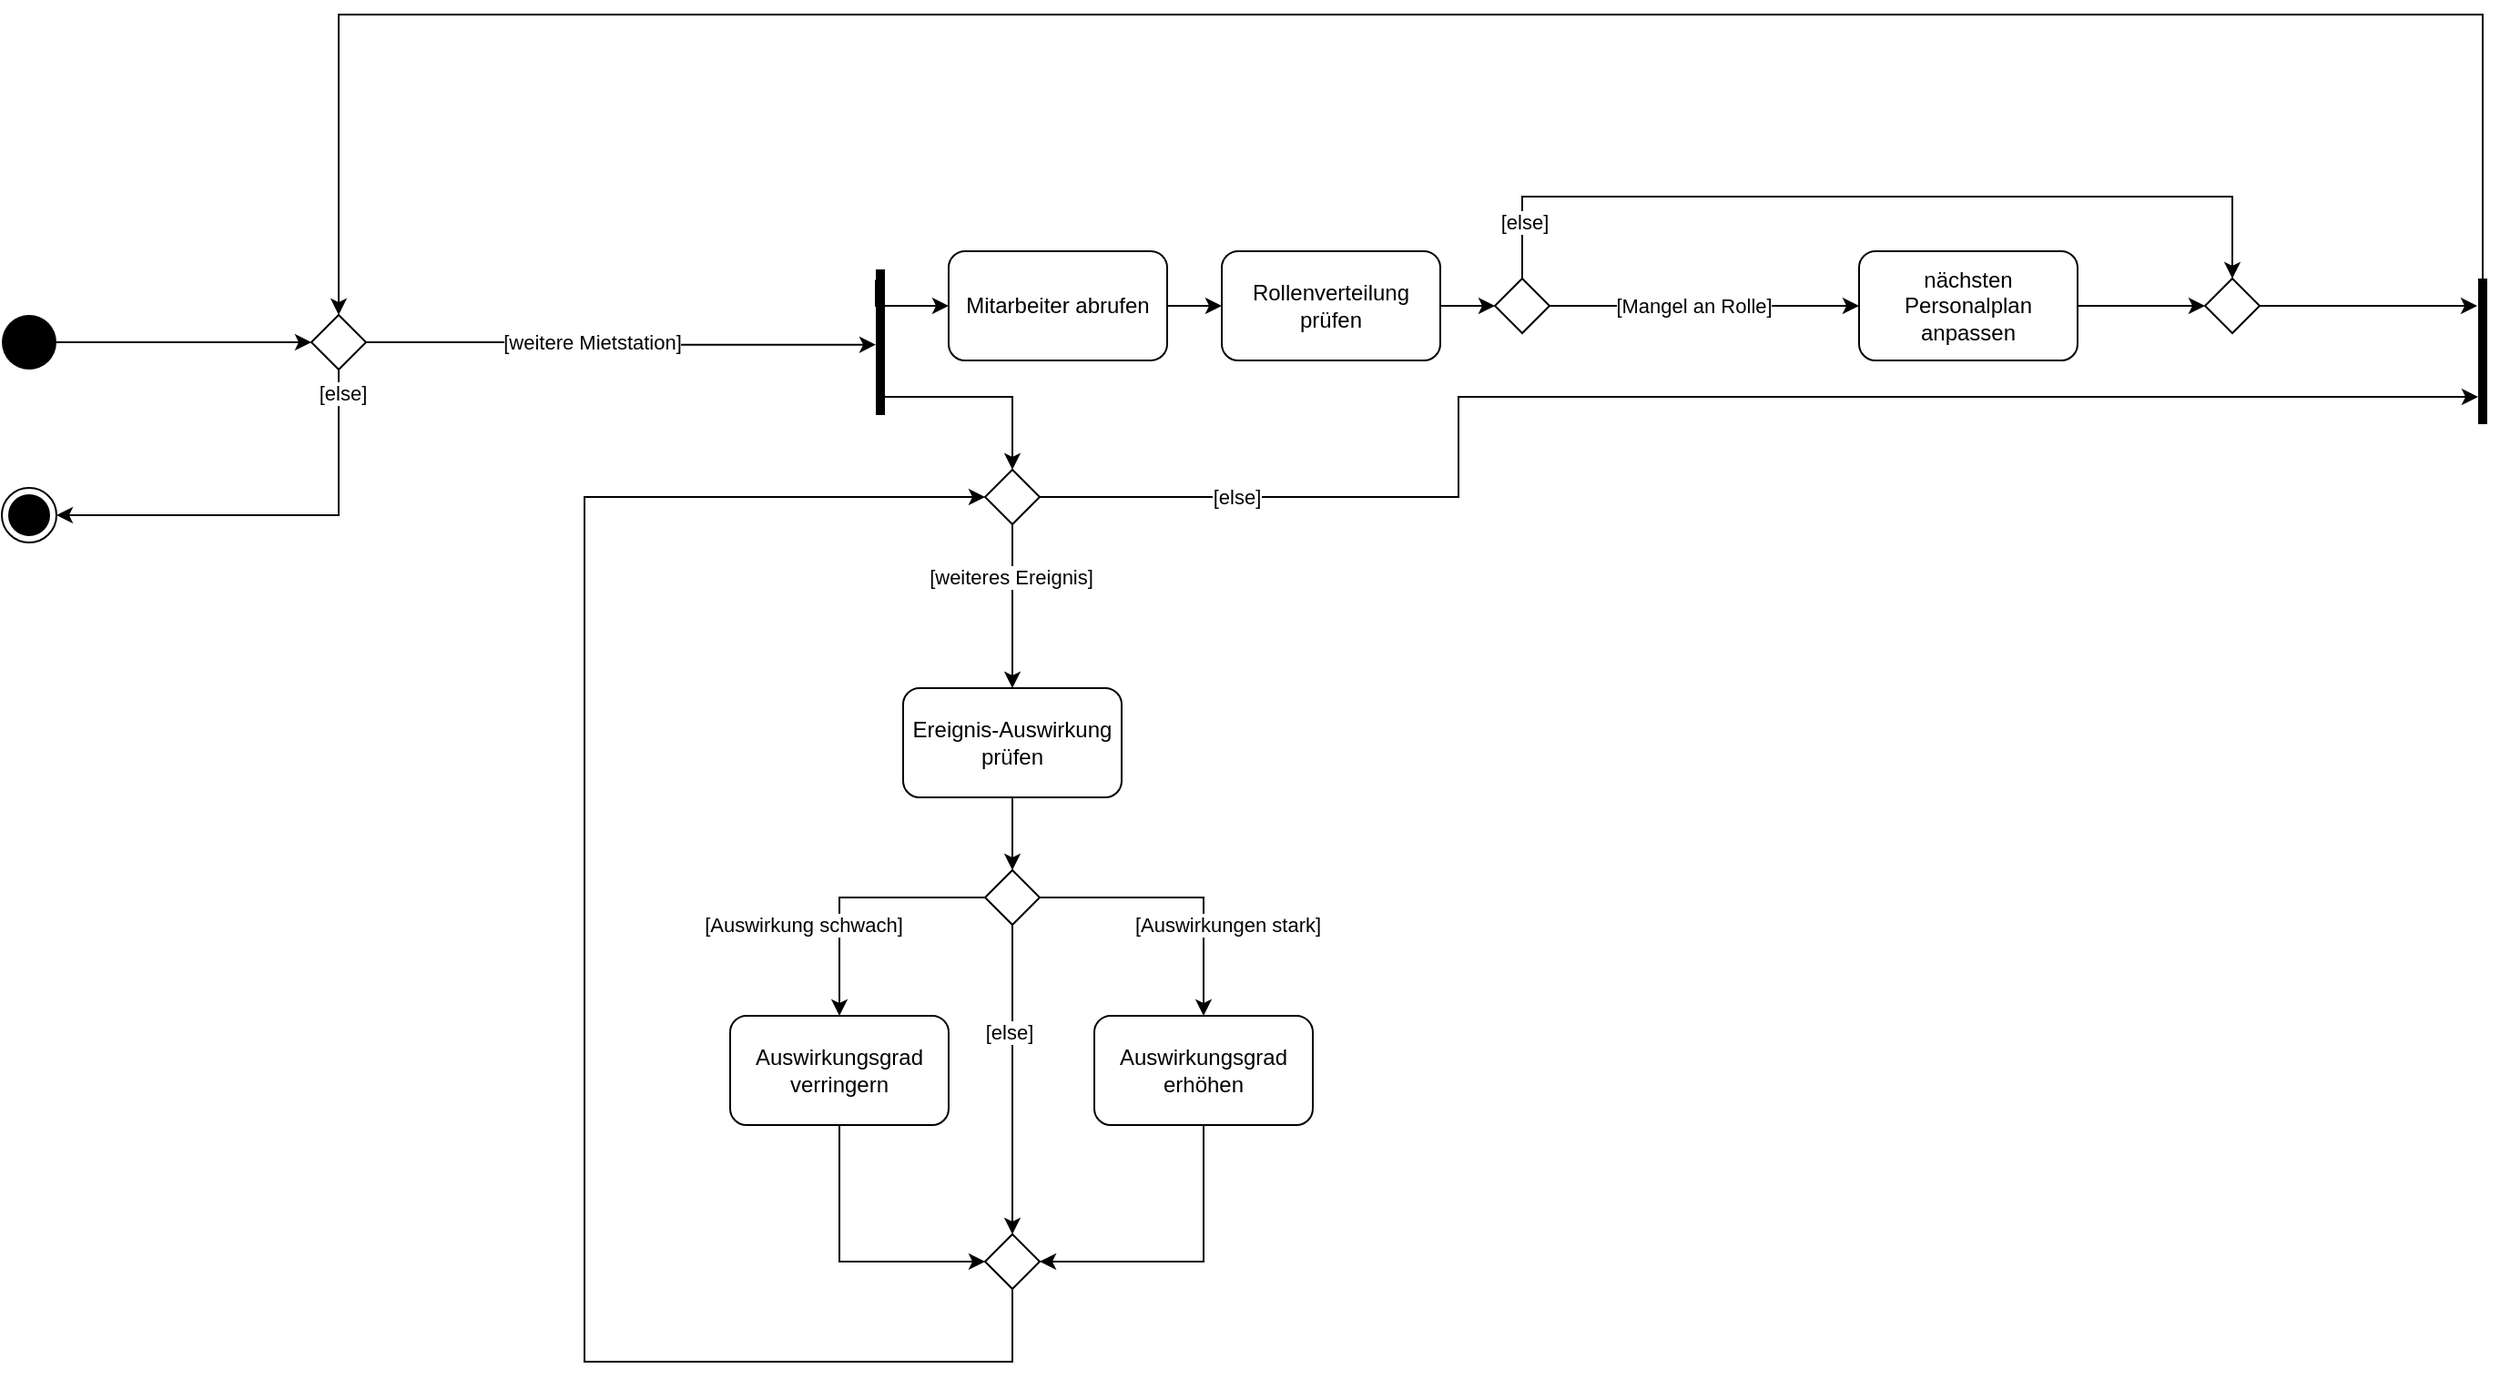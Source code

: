 <mxfile version="16.1.2" type="device"><diagram id="t8r6jcbtjAoI4g5qHGz0" name="Page-1"><mxGraphModel dx="2531" dy="1596" grid="1" gridSize="10" guides="1" tooltips="1" connect="1" arrows="1" fold="1" page="1" pageScale="1" pageWidth="1600" pageHeight="900" math="0" shadow="0"><root><mxCell id="0"/><mxCell id="1" parent="0"/><mxCell id="XjKsUI63GCD_gRbRc7GC-7" style="edgeStyle=orthogonalEdgeStyle;rounded=0;orthogonalLoop=1;jettySize=auto;html=1;entryX=0;entryY=0.5;entryDx=0;entryDy=0;" parent="1" source="XjKsUI63GCD_gRbRc7GC-1" target="aIQ8BcRoHdl1CTgyYBR8-4" edge="1"><mxGeometry relative="1" as="geometry"><mxPoint x="230" y="300" as="targetPoint"/></mxGeometry></mxCell><mxCell id="XjKsUI63GCD_gRbRc7GC-1" value="" style="ellipse;fillColor=#000000;strokeColor=none;" parent="1" vertex="1"><mxGeometry x="60" y="285" width="30" height="30" as="geometry"/></mxCell><mxCell id="XjKsUI63GCD_gRbRc7GC-2" value="" style="ellipse;html=1;shape=endState;fillColor=#000000;strokeColor=#000000;" parent="1" vertex="1"><mxGeometry x="60" y="380" width="30" height="30" as="geometry"/></mxCell><mxCell id="XjKsUI63GCD_gRbRc7GC-26" style="edgeStyle=orthogonalEdgeStyle;rounded=0;orthogonalLoop=1;jettySize=auto;html=1;entryX=1;entryY=0.5;entryDx=0;entryDy=0;exitX=0.5;exitY=0;exitDx=0;exitDy=0;" parent="1" source="aIQ8BcRoHdl1CTgyYBR8-4" target="XjKsUI63GCD_gRbRc7GC-2" edge="1"><mxGeometry relative="1" as="geometry"><Array as="points"><mxPoint x="245" y="395"/></Array><mxPoint x="245" y="285" as="sourcePoint"/></mxGeometry></mxCell><mxCell id="XjKsUI63GCD_gRbRc7GC-28" value="[else]" style="edgeLabel;html=1;align=center;verticalAlign=middle;resizable=0;points=[];" parent="XjKsUI63GCD_gRbRc7GC-26" vertex="1" connectable="0"><mxGeometry x="-0.681" y="2" relative="1" as="geometry"><mxPoint as="offset"/></mxGeometry></mxCell><mxCell id="aIQ8BcRoHdl1CTgyYBR8-7" value="" style="edgeStyle=orthogonalEdgeStyle;rounded=0;orthogonalLoop=1;jettySize=auto;html=1;entryX=0;entryY=0.517;entryDx=0;entryDy=0;entryPerimeter=0;" parent="1" source="aIQ8BcRoHdl1CTgyYBR8-4" target="aIQ8BcRoHdl1CTgyYBR8-9" edge="1"><mxGeometry relative="1" as="geometry"><mxPoint x="530" y="300" as="targetPoint"/></mxGeometry></mxCell><mxCell id="aIQ8BcRoHdl1CTgyYBR8-8" value="[weitere Mietstation]" style="edgeLabel;html=1;align=center;verticalAlign=middle;resizable=0;points=[];" parent="aIQ8BcRoHdl1CTgyYBR8-7" vertex="1" connectable="0"><mxGeometry x="-0.398" y="-2" relative="1" as="geometry"><mxPoint x="39" y="-2" as="offset"/></mxGeometry></mxCell><mxCell id="aIQ8BcRoHdl1CTgyYBR8-4" value="" style="rhombus;" parent="1" vertex="1"><mxGeometry x="230" y="285" width="30" height="30" as="geometry"/></mxCell><mxCell id="aIQ8BcRoHdl1CTgyYBR8-11" style="edgeStyle=orthogonalEdgeStyle;rounded=0;orthogonalLoop=1;jettySize=auto;html=1;entryX=0;entryY=0.5;entryDx=0;entryDy=0;exitX=0;exitY=0.072;exitDx=0;exitDy=0;exitPerimeter=0;" parent="1" source="aIQ8BcRoHdl1CTgyYBR8-9" target="aIQ8BcRoHdl1CTgyYBR8-10" edge="1"><mxGeometry relative="1" as="geometry"><Array as="points"><mxPoint x="540" y="280"/></Array></mxGeometry></mxCell><mxCell id="aIQ8BcRoHdl1CTgyYBR8-12" style="edgeStyle=orthogonalEdgeStyle;rounded=0;orthogonalLoop=1;jettySize=auto;html=1;entryX=0.5;entryY=0;entryDx=0;entryDy=0;" parent="1" source="aIQ8BcRoHdl1CTgyYBR8-9" target="aIQ8BcRoHdl1CTgyYBR8-13" edge="1"><mxGeometry relative="1" as="geometry"><mxPoint x="660" y="330" as="targetPoint"/><Array as="points"><mxPoint x="615" y="330"/></Array></mxGeometry></mxCell><mxCell id="aIQ8BcRoHdl1CTgyYBR8-9" value="" style="html=1;points=[];perimeter=orthogonalPerimeter;fillColor=#000000;strokeColor=none;" parent="1" vertex="1"><mxGeometry x="540" y="260" width="5" height="80" as="geometry"/></mxCell><mxCell id="aIQ8BcRoHdl1CTgyYBR8-16" style="edgeStyle=orthogonalEdgeStyle;rounded=0;orthogonalLoop=1;jettySize=auto;html=1;entryX=0;entryY=0.5;entryDx=0;entryDy=0;" parent="1" source="aIQ8BcRoHdl1CTgyYBR8-10" target="aIQ8BcRoHdl1CTgyYBR8-17" edge="1"><mxGeometry relative="1" as="geometry"><mxPoint x="1050" y="280" as="targetPoint"/></mxGeometry></mxCell><mxCell id="aIQ8BcRoHdl1CTgyYBR8-10" value="Mitarbeiter abrufen" style="rounded=1;whiteSpace=wrap;html=1;" parent="1" vertex="1"><mxGeometry x="580" y="250" width="120" height="60" as="geometry"/></mxCell><mxCell id="aIQ8BcRoHdl1CTgyYBR8-36" style="edgeStyle=orthogonalEdgeStyle;rounded=0;orthogonalLoop=1;jettySize=auto;html=1;entryX=0.5;entryY=0;entryDx=0;entryDy=0;exitX=0.5;exitY=1;exitDx=0;exitDy=0;" parent="1" source="aIQ8BcRoHdl1CTgyYBR8-13" target="aIQ8BcRoHdl1CTgyYBR8-18" edge="1"><mxGeometry relative="1" as="geometry"><Array as="points"><mxPoint x="615" y="430"/><mxPoint x="615" y="430"/></Array></mxGeometry></mxCell><mxCell id="aIQ8BcRoHdl1CTgyYBR8-37" value="[weiteres Ereignis]" style="edgeLabel;html=1;align=center;verticalAlign=middle;resizable=0;points=[];" parent="aIQ8BcRoHdl1CTgyYBR8-36" vertex="1" connectable="0"><mxGeometry x="-0.351" y="-1" relative="1" as="geometry"><mxPoint as="offset"/></mxGeometry></mxCell><mxCell id="aIQ8BcRoHdl1CTgyYBR8-39" style="edgeStyle=orthogonalEdgeStyle;rounded=0;orthogonalLoop=1;jettySize=auto;html=1;" parent="1" source="aIQ8BcRoHdl1CTgyYBR8-13" target="aIQ8BcRoHdl1CTgyYBR8-41" edge="1"><mxGeometry relative="1" as="geometry"><mxPoint x="1087" y="330" as="targetPoint"/><Array as="points"><mxPoint x="860" y="385"/><mxPoint x="860" y="330"/></Array></mxGeometry></mxCell><mxCell id="aIQ8BcRoHdl1CTgyYBR8-40" value="[else]" style="edgeLabel;html=1;align=center;verticalAlign=middle;resizable=0;points=[];" parent="aIQ8BcRoHdl1CTgyYBR8-39" vertex="1" connectable="0"><mxGeometry x="-0.752" y="-3" relative="1" as="geometry"><mxPoint x="3" y="-3" as="offset"/></mxGeometry></mxCell><mxCell id="aIQ8BcRoHdl1CTgyYBR8-13" value="" style="rhombus;" parent="1" vertex="1"><mxGeometry x="600" y="370" width="30" height="30" as="geometry"/></mxCell><mxCell id="aIQ8BcRoHdl1CTgyYBR8-46" style="edgeStyle=orthogonalEdgeStyle;rounded=0;orthogonalLoop=1;jettySize=auto;html=1;entryX=0;entryY=0.5;entryDx=0;entryDy=0;" parent="1" source="aIQ8BcRoHdl1CTgyYBR8-17" target="aIQ8BcRoHdl1CTgyYBR8-45" edge="1"><mxGeometry relative="1" as="geometry"/></mxCell><mxCell id="aIQ8BcRoHdl1CTgyYBR8-17" value=" Rollenverteilung prüfen" style="rounded=1;whiteSpace=wrap;html=1;" parent="1" vertex="1"><mxGeometry x="730" y="250" width="120" height="60" as="geometry"/></mxCell><mxCell id="aIQ8BcRoHdl1CTgyYBR8-23" style="edgeStyle=orthogonalEdgeStyle;rounded=0;orthogonalLoop=1;jettySize=auto;html=1;entryX=0.5;entryY=0;entryDx=0;entryDy=0;" parent="1" source="aIQ8BcRoHdl1CTgyYBR8-18" target="aIQ8BcRoHdl1CTgyYBR8-22" edge="1"><mxGeometry relative="1" as="geometry"/></mxCell><mxCell id="aIQ8BcRoHdl1CTgyYBR8-18" value="Ereignis-Auswirkung prüfen" style="rounded=1;whiteSpace=wrap;html=1;" parent="1" vertex="1"><mxGeometry x="555" y="490" width="120" height="60" as="geometry"/></mxCell><mxCell id="aIQ8BcRoHdl1CTgyYBR8-25" value="" style="edgeStyle=orthogonalEdgeStyle;rounded=0;orthogonalLoop=1;jettySize=auto;html=1;exitX=1;exitY=0.5;exitDx=0;exitDy=0;" parent="1" source="aIQ8BcRoHdl1CTgyYBR8-22" target="aIQ8BcRoHdl1CTgyYBR8-24" edge="1"><mxGeometry relative="1" as="geometry"/></mxCell><mxCell id="aIQ8BcRoHdl1CTgyYBR8-26" value="[Auswirkungen stark]" style="edgeLabel;html=1;align=center;verticalAlign=middle;resizable=0;points=[];" parent="aIQ8BcRoHdl1CTgyYBR8-25" vertex="1" connectable="0"><mxGeometry x="0.057" y="-1" relative="1" as="geometry"><mxPoint x="21" y="14" as="offset"/></mxGeometry></mxCell><mxCell id="aIQ8BcRoHdl1CTgyYBR8-27" style="edgeStyle=orthogonalEdgeStyle;rounded=0;orthogonalLoop=1;jettySize=auto;html=1;entryX=0.5;entryY=0;entryDx=0;entryDy=0;exitX=0;exitY=0.5;exitDx=0;exitDy=0;" parent="1" source="aIQ8BcRoHdl1CTgyYBR8-22" target="aIQ8BcRoHdl1CTgyYBR8-29" edge="1"><mxGeometry relative="1" as="geometry"><mxPoint x="550" y="670" as="targetPoint"/></mxGeometry></mxCell><mxCell id="aIQ8BcRoHdl1CTgyYBR8-28" value="[Auswirkung schwach]" style="edgeLabel;html=1;align=center;verticalAlign=middle;resizable=0;points=[];" parent="aIQ8BcRoHdl1CTgyYBR8-27" vertex="1" connectable="0"><mxGeometry x="0.231" y="-1" relative="1" as="geometry"><mxPoint x="-19" y="6" as="offset"/></mxGeometry></mxCell><mxCell id="aIQ8BcRoHdl1CTgyYBR8-31" style="edgeStyle=orthogonalEdgeStyle;rounded=0;orthogonalLoop=1;jettySize=auto;html=1;entryX=0.5;entryY=0;entryDx=0;entryDy=0;" parent="1" source="aIQ8BcRoHdl1CTgyYBR8-22" target="aIQ8BcRoHdl1CTgyYBR8-30" edge="1"><mxGeometry relative="1" as="geometry"/></mxCell><mxCell id="aIQ8BcRoHdl1CTgyYBR8-38" value="[else]" style="edgeLabel;html=1;align=center;verticalAlign=middle;resizable=0;points=[];" parent="aIQ8BcRoHdl1CTgyYBR8-31" vertex="1" connectable="0"><mxGeometry x="-0.305" y="-2" relative="1" as="geometry"><mxPoint as="offset"/></mxGeometry></mxCell><mxCell id="aIQ8BcRoHdl1CTgyYBR8-22" value="" style="rhombus;" parent="1" vertex="1"><mxGeometry x="600" y="590" width="30" height="30" as="geometry"/></mxCell><mxCell id="aIQ8BcRoHdl1CTgyYBR8-32" style="edgeStyle=orthogonalEdgeStyle;rounded=0;orthogonalLoop=1;jettySize=auto;html=1;entryX=1;entryY=0.5;entryDx=0;entryDy=0;" parent="1" source="aIQ8BcRoHdl1CTgyYBR8-24" target="aIQ8BcRoHdl1CTgyYBR8-30" edge="1"><mxGeometry relative="1" as="geometry"><Array as="points"><mxPoint x="720" y="805"/></Array></mxGeometry></mxCell><mxCell id="aIQ8BcRoHdl1CTgyYBR8-24" value=" Auswirkungsgrad erhöhen" style="rounded=1;whiteSpace=wrap;html=1;" parent="1" vertex="1"><mxGeometry x="660" y="670" width="120" height="60" as="geometry"/></mxCell><mxCell id="aIQ8BcRoHdl1CTgyYBR8-33" style="edgeStyle=orthogonalEdgeStyle;rounded=0;orthogonalLoop=1;jettySize=auto;html=1;entryX=0;entryY=0.5;entryDx=0;entryDy=0;" parent="1" source="aIQ8BcRoHdl1CTgyYBR8-29" target="aIQ8BcRoHdl1CTgyYBR8-30" edge="1"><mxGeometry relative="1" as="geometry"><mxPoint x="520" y="810" as="targetPoint"/><Array as="points"><mxPoint x="520" y="805"/></Array></mxGeometry></mxCell><mxCell id="aIQ8BcRoHdl1CTgyYBR8-29" value=" Auswirkungsgrad verringern" style="rounded=1;whiteSpace=wrap;html=1;" parent="1" vertex="1"><mxGeometry x="460" y="670" width="120" height="60" as="geometry"/></mxCell><mxCell id="aIQ8BcRoHdl1CTgyYBR8-34" style="edgeStyle=orthogonalEdgeStyle;rounded=0;orthogonalLoop=1;jettySize=auto;html=1;entryX=0;entryY=0.5;entryDx=0;entryDy=0;" parent="1" source="aIQ8BcRoHdl1CTgyYBR8-30" target="aIQ8BcRoHdl1CTgyYBR8-13" edge="1"><mxGeometry relative="1" as="geometry"><Array as="points"><mxPoint x="615" y="860"/><mxPoint x="380" y="860"/><mxPoint x="380" y="385"/></Array></mxGeometry></mxCell><mxCell id="aIQ8BcRoHdl1CTgyYBR8-30" value="" style="rhombus;" parent="1" vertex="1"><mxGeometry x="600" y="790" width="30" height="30" as="geometry"/></mxCell><mxCell id="aIQ8BcRoHdl1CTgyYBR8-52" style="edgeStyle=orthogonalEdgeStyle;rounded=0;orthogonalLoop=1;jettySize=auto;html=1;entryX=0.5;entryY=0;entryDx=0;entryDy=0;" parent="1" source="aIQ8BcRoHdl1CTgyYBR8-41" target="aIQ8BcRoHdl1CTgyYBR8-4" edge="1"><mxGeometry relative="1" as="geometry"><mxPoint x="1440" y="210" as="targetPoint"/><Array as="points"><mxPoint x="1423" y="120"/><mxPoint x="245" y="120"/></Array></mxGeometry></mxCell><mxCell id="aIQ8BcRoHdl1CTgyYBR8-41" value="" style="html=1;points=[];perimeter=orthogonalPerimeter;fillColor=#000000;strokeColor=none;" parent="1" vertex="1"><mxGeometry x="1420" y="265" width="5" height="80" as="geometry"/></mxCell><mxCell id="aIQ8BcRoHdl1CTgyYBR8-48" value="" style="edgeStyle=orthogonalEdgeStyle;rounded=0;orthogonalLoop=1;jettySize=auto;html=1;" parent="1" source="aIQ8BcRoHdl1CTgyYBR8-45" target="aIQ8BcRoHdl1CTgyYBR8-47" edge="1"><mxGeometry relative="1" as="geometry"/></mxCell><mxCell id="aIQ8BcRoHdl1CTgyYBR8-53" value="[Mangel an Rolle]" style="edgeLabel;html=1;align=center;verticalAlign=middle;resizable=0;points=[];" parent="aIQ8BcRoHdl1CTgyYBR8-48" vertex="1" connectable="0"><mxGeometry x="-0.259" y="-1" relative="1" as="geometry"><mxPoint x="16" y="-1" as="offset"/></mxGeometry></mxCell><mxCell id="aIQ8BcRoHdl1CTgyYBR8-54" style="edgeStyle=orthogonalEdgeStyle;rounded=0;orthogonalLoop=1;jettySize=auto;html=1;entryX=0.5;entryY=0;entryDx=0;entryDy=0;" parent="1" source="aIQ8BcRoHdl1CTgyYBR8-45" target="aIQ8BcRoHdl1CTgyYBR8-49" edge="1"><mxGeometry relative="1" as="geometry"><Array as="points"><mxPoint x="895" y="220"/><mxPoint x="1285" y="220"/></Array></mxGeometry></mxCell><mxCell id="aIQ8BcRoHdl1CTgyYBR8-55" value="[else]" style="edgeLabel;html=1;align=center;verticalAlign=middle;resizable=0;points=[];" parent="aIQ8BcRoHdl1CTgyYBR8-54" vertex="1" connectable="0"><mxGeometry x="-0.871" y="-1" relative="1" as="geometry"><mxPoint as="offset"/></mxGeometry></mxCell><mxCell id="aIQ8BcRoHdl1CTgyYBR8-45" value="" style="rhombus;" parent="1" vertex="1"><mxGeometry x="880" y="265" width="30" height="30" as="geometry"/></mxCell><mxCell id="aIQ8BcRoHdl1CTgyYBR8-50" style="edgeStyle=orthogonalEdgeStyle;rounded=0;orthogonalLoop=1;jettySize=auto;html=1;entryX=0;entryY=0.5;entryDx=0;entryDy=0;" parent="1" source="aIQ8BcRoHdl1CTgyYBR8-47" target="aIQ8BcRoHdl1CTgyYBR8-49" edge="1"><mxGeometry relative="1" as="geometry"/></mxCell><mxCell id="aIQ8BcRoHdl1CTgyYBR8-47" value="nächsten Personalplan anpassen" style="rounded=1;whiteSpace=wrap;html=1;" parent="1" vertex="1"><mxGeometry x="1080" y="250" width="120" height="60" as="geometry"/></mxCell><mxCell id="aIQ8BcRoHdl1CTgyYBR8-51" style="edgeStyle=orthogonalEdgeStyle;rounded=0;orthogonalLoop=1;jettySize=auto;html=1;entryX=-0.097;entryY=0.188;entryDx=0;entryDy=0;entryPerimeter=0;" parent="1" source="aIQ8BcRoHdl1CTgyYBR8-49" target="aIQ8BcRoHdl1CTgyYBR8-41" edge="1"><mxGeometry relative="1" as="geometry"/></mxCell><mxCell id="aIQ8BcRoHdl1CTgyYBR8-49" value="" style="rhombus;" parent="1" vertex="1"><mxGeometry x="1270" y="265" width="30" height="30" as="geometry"/></mxCell></root></mxGraphModel></diagram></mxfile>